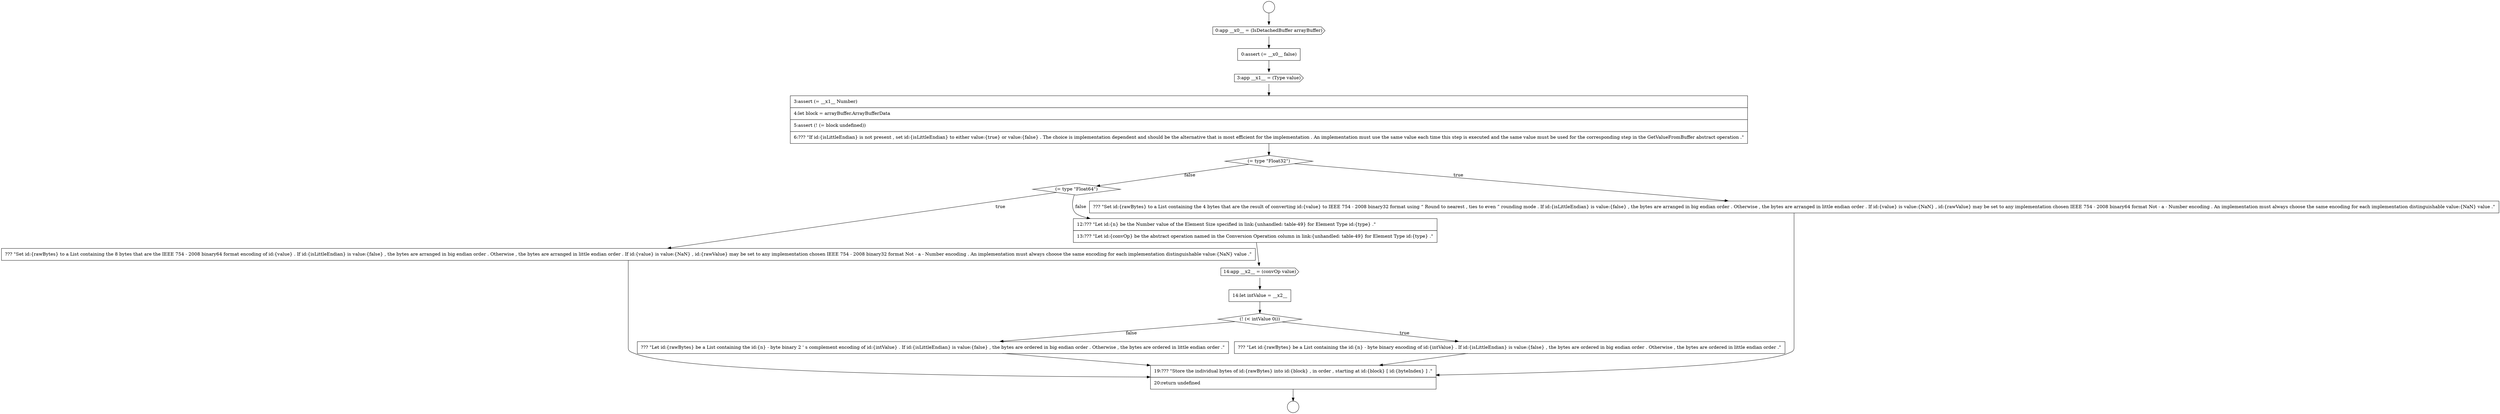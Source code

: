 digraph {
  node15009 [shape=none, margin=0, label=<<font color="black">
    <table border="0" cellborder="1" cellspacing="0" cellpadding="10">
      <tr><td align="left">3:assert (= __x1__ Number)</td></tr>
      <tr><td align="left">4:let block = arrayBuffer.ArrayBufferData</td></tr>
      <tr><td align="left">5:assert (! (= block undefined))</td></tr>
      <tr><td align="left">6:??? &quot;If id:{isLittleEndian} is not present , set id:{isLittleEndian} to either value:{true} or value:{false} . The choice is implementation dependent and should be the alternative that is most efficient for the implementation . An implementation must use the same value each time this step is executed and the same value must be used for the corresponding step in the GetValueFromBuffer abstract operation .&quot;</td></tr>
    </table>
  </font>> color="black" fillcolor="white" style=filled]
  node15019 [shape=none, margin=0, label=<<font color="black">
    <table border="0" cellborder="1" cellspacing="0" cellpadding="10">
      <tr><td align="left">??? &quot;Let id:{rawBytes} be a List containing the id:{n} - byte binary 2 ' s complement encoding of id:{intValue} . If id:{isLittleEndian} is value:{false} , the bytes are ordered in big endian order . Otherwise , the bytes are ordered in little endian order .&quot;</td></tr>
    </table>
  </font>> color="black" fillcolor="white" style=filled]
  node15013 [shape=none, margin=0, label=<<font color="black">
    <table border="0" cellborder="1" cellspacing="0" cellpadding="10">
      <tr><td align="left">??? &quot;Set id:{rawBytes} to a List containing the 8 bytes that are the IEEE 754 - 2008 binary64 format encoding of id:{value} . If id:{isLittleEndian} is value:{false} , the bytes are arranged in big endian order . Otherwise , the bytes are arranged in little endian order . If id:{value} is value:{NaN} , id:{rawValue} may be set to any implementation chosen IEEE 754 - 2008 binary32 format Not - a - Number encoding . An implementation must always choose the same encoding for each implementation distinguishable value:{NaN} value .&quot;</td></tr>
    </table>
  </font>> color="black" fillcolor="white" style=filled]
  node15008 [shape=cds, label=<<font color="black">3:app __x1__ = (Type value)</font>> color="black" fillcolor="white" style=filled]
  node15014 [shape=none, margin=0, label=<<font color="black">
    <table border="0" cellborder="1" cellspacing="0" cellpadding="10">
      <tr><td align="left">12:??? &quot;Let id:{n} be the Number value of the Element Size specified in link:{unhandled: table-49} for Element Type id:{type} .&quot;</td></tr>
      <tr><td align="left">13:??? &quot;Let id:{convOp} be the abstract operation named in the Conversion Operation column in link:{unhandled: table-49} for Element Type id:{type} .&quot;</td></tr>
    </table>
  </font>> color="black" fillcolor="white" style=filled]
  node15017 [shape=diamond, label=<<font color="black">(! (&lt; intValue 0i))</font>> color="black" fillcolor="white" style=filled]
  node15015 [shape=cds, label=<<font color="black">14:app __x2__ = (convOp value)</font>> color="black" fillcolor="white" style=filled]
  node15020 [shape=none, margin=0, label=<<font color="black">
    <table border="0" cellborder="1" cellspacing="0" cellpadding="10">
      <tr><td align="left">19:??? &quot;Store the individual bytes of id:{rawBytes} into id:{block} , in order , starting at id:{block} [ id:{byteIndex} ] .&quot;</td></tr>
      <tr><td align="left">20:return undefined</td></tr>
    </table>
  </font>> color="black" fillcolor="white" style=filled]
  node15016 [shape=none, margin=0, label=<<font color="black">
    <table border="0" cellborder="1" cellspacing="0" cellpadding="10">
      <tr><td align="left">14:let intValue = __x2__</td></tr>
    </table>
  </font>> color="black" fillcolor="white" style=filled]
  node15012 [shape=diamond, label=<<font color="black">(= type &quot;Float64&quot;)</font>> color="black" fillcolor="white" style=filled]
  node15018 [shape=none, margin=0, label=<<font color="black">
    <table border="0" cellborder="1" cellspacing="0" cellpadding="10">
      <tr><td align="left">??? &quot;Let id:{rawBytes} be a List containing the id:{n} - byte binary encoding of id:{intValue} . If id:{isLittleEndian} is value:{false} , the bytes are ordered in big endian order . Otherwise , the bytes are ordered in little endian order .&quot;</td></tr>
    </table>
  </font>> color="black" fillcolor="white" style=filled]
  node15005 [shape=circle label=" " color="black" fillcolor="white" style=filled]
  node15007 [shape=none, margin=0, label=<<font color="black">
    <table border="0" cellborder="1" cellspacing="0" cellpadding="10">
      <tr><td align="left">0:assert (= __x0__ false)</td></tr>
    </table>
  </font>> color="black" fillcolor="white" style=filled]
  node15010 [shape=diamond, label=<<font color="black">(= type &quot;Float32&quot;)</font>> color="black" fillcolor="white" style=filled]
  node15011 [shape=none, margin=0, label=<<font color="black">
    <table border="0" cellborder="1" cellspacing="0" cellpadding="10">
      <tr><td align="left">??? &quot;Set id:{rawBytes} to a List containing the 4 bytes that are the result of converting id:{value} to IEEE 754 - 2008 binary32 format using &ldquo; Round to nearest , ties to even &rdquo; rounding mode . If id:{isLittleEndian} is value:{false} , the bytes are arranged in big endian order . Otherwise , the bytes are arranged in little endian order . If id:{value} is value:{NaN} , id:{rawValue} may be set to any implementation chosen IEEE 754 - 2008 binary64 format Not - a - Number encoding . An implementation must always choose the same encoding for each implementation distinguishable value:{NaN} value .&quot;</td></tr>
    </table>
  </font>> color="black" fillcolor="white" style=filled]
  node15004 [shape=circle label=" " color="black" fillcolor="white" style=filled]
  node15006 [shape=cds, label=<<font color="black">0:app __x0__ = (IsDetachedBuffer arrayBuffer)</font>> color="black" fillcolor="white" style=filled]
  node15017 -> node15018 [label=<<font color="black">true</font>> color="black"]
  node15017 -> node15019 [label=<<font color="black">false</font>> color="black"]
  node15009 -> node15010 [ color="black"]
  node15014 -> node15015 [ color="black"]
  node15006 -> node15007 [ color="black"]
  node15018 -> node15020 [ color="black"]
  node15004 -> node15006 [ color="black"]
  node15012 -> node15013 [label=<<font color="black">true</font>> color="black"]
  node15012 -> node15014 [label=<<font color="black">false</font>> color="black"]
  node15019 -> node15020 [ color="black"]
  node15013 -> node15020 [ color="black"]
  node15015 -> node15016 [ color="black"]
  node15007 -> node15008 [ color="black"]
  node15011 -> node15020 [ color="black"]
  node15020 -> node15005 [ color="black"]
  node15008 -> node15009 [ color="black"]
  node15016 -> node15017 [ color="black"]
  node15010 -> node15011 [label=<<font color="black">true</font>> color="black"]
  node15010 -> node15012 [label=<<font color="black">false</font>> color="black"]
}
